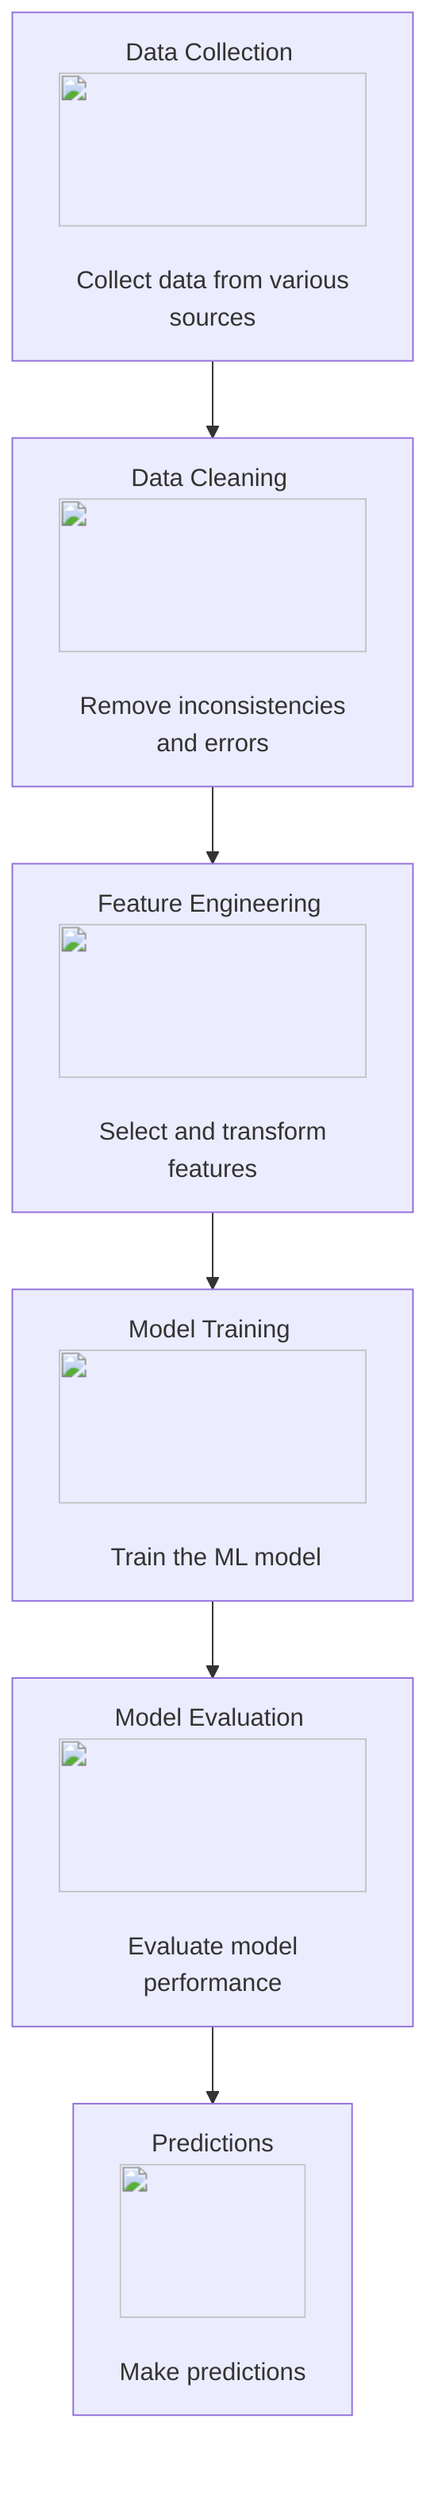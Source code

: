 graph TD;
    A["Data Collection <img src='database.svg' width=100 height=100/> <br/> Collect data from various sources"]
    B["Data Cleaning <img src='file.svg' width=100 height=100/> <br/> Remove inconsistencies and errors"]
    C["Feature Engineering <img src='column_split.svg' width=100 height=100/> <br/> Select and transform features"]
    D["Model Training <img src='brain.svg' width=100 height=100/> <br/> Train the ML model"]
    E["Model Evaluation <img src='hist_template.svg' width=100 height=100/> <br/> Evaluate model performance"]
    F["Predictions <img src='scatter_plot_template.svg' width=100 height=100/> <br/> Make predictions"]

    A --> B
    B --> C
    C --> D
    D --> E
    E --> F;